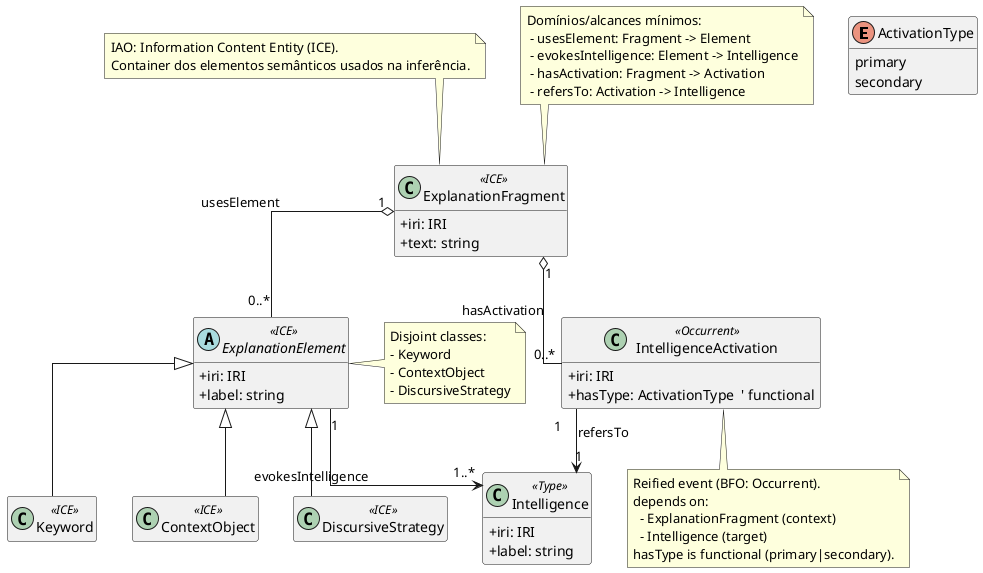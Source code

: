 @startuml
hide empty members
skinparam classAttributeIconSize 0
skinparam linetype ortho

' Estereótipos:
' <<ICE>> = IAO: Information Content Entity
' <<Occurrent>> = BFO: Occurrent
' <<Type>> = Tipo conceitual estável

enum ActivationType {
  primary
  secondary
}

class ExplanationFragment <<ICE>> {
  +iri: IRI
  +text: string
}

abstract class ExplanationElement <<ICE>> {
  +iri: IRI
  +label: string
}

class Keyword <<ICE>>
class ContextObject <<ICE>>
class DiscursiveStrategy <<ICE>>

class Intelligence <<Type>> {
  +iri: IRI
  +label: string
}

class IntelligenceActivation <<Occurrent>> {
  +iri: IRI
  +hasType: ActivationType  ' functional
}

' Especializações
ExplanationElement <|-- Keyword
ExplanationElement <|-- ContextObject
ExplanationElement <|-- DiscursiveStrategy

' Relações (tudo em uma ÚNICA linha)
ExplanationFragment "1" o-- "0..*" ExplanationElement : usesElement
ExplanationElement "1" --> "1..*" Intelligence : evokesIntelligence
ExplanationFragment "1" o-- "0..*" IntelligenceActivation : hasActivation
IntelligenceActivation "1" --> "1" Intelligence : refersTo

' Notas
note right of ExplanationElement
  Disjoint classes:
  - Keyword
  - ContextObject
  - DiscursiveStrategy
end note

note bottom of IntelligenceActivation
  Reified event (BFO: Occurrent).
  depends on:
    - ExplanationFragment (context)
    - Intelligence (target)
  hasType is functional (primary|secondary).
end note

note top of ExplanationFragment
  IAO: Information Content Entity (ICE).
  Container dos elementos semânticos usados na inferência.
end note

note as N1
  Domínios/alcances mínimos:
   - usesElement: Fragment -> Element
   - evokesIntelligence: Element -> Intelligence
   - hasActivation: Fragment -> Activation
   - refersTo: Activation -> Intelligence
end note
N1 .. ExplanationFragment

@enduml
